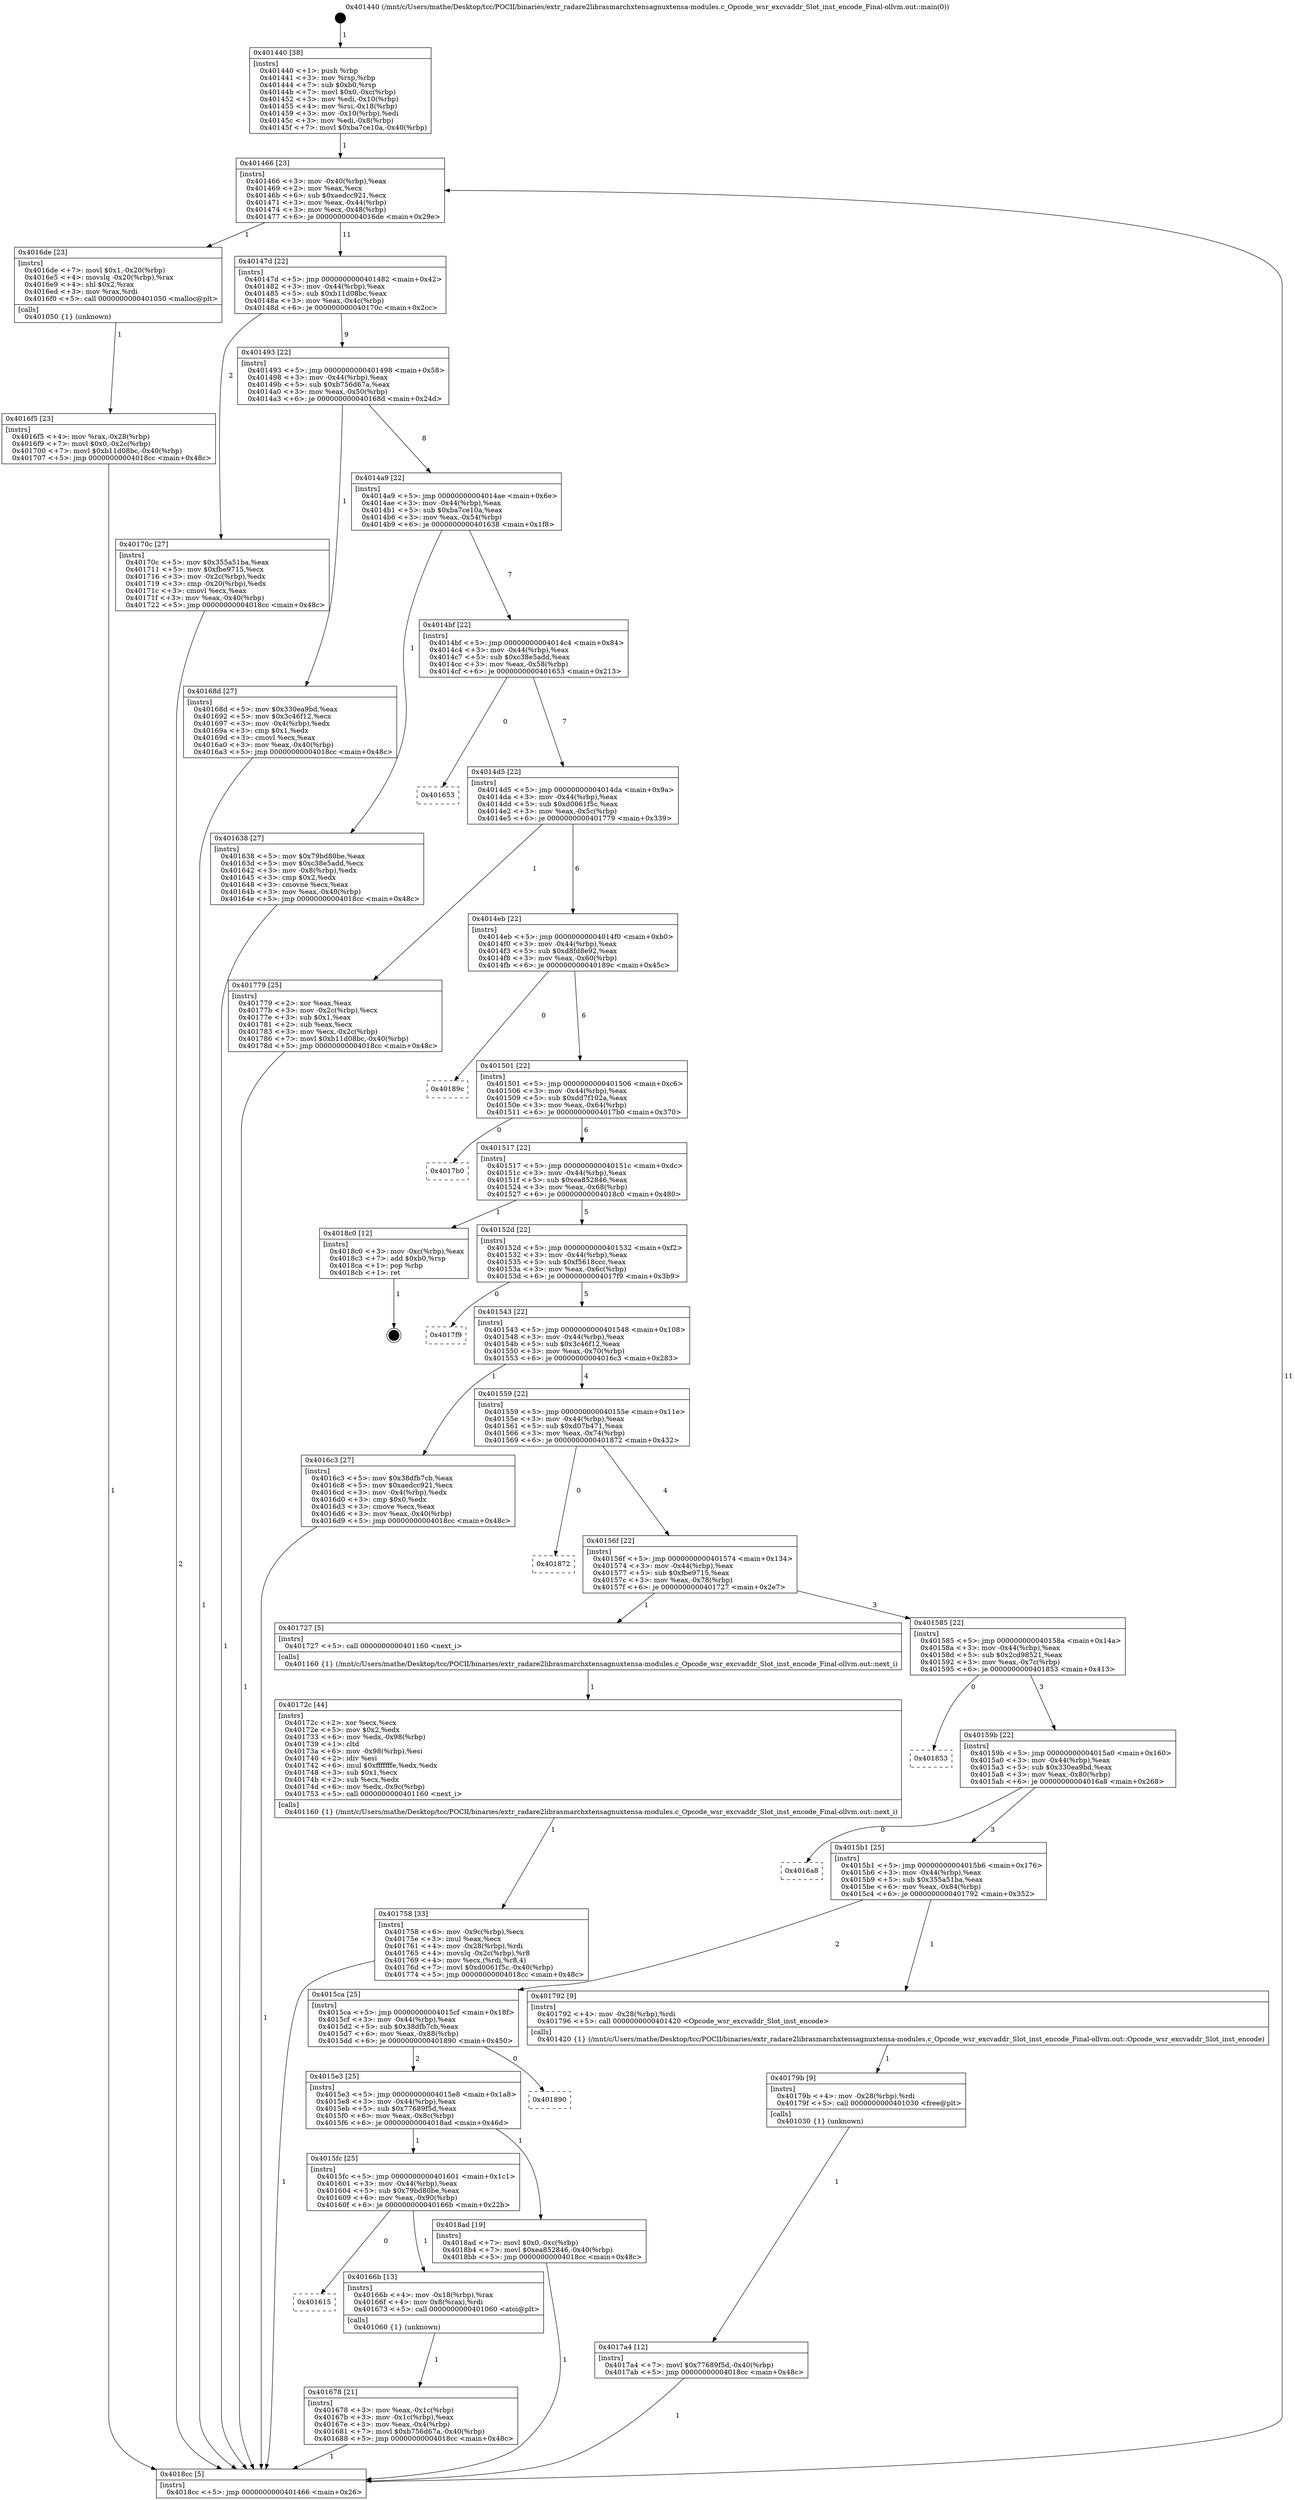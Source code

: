 digraph "0x401440" {
  label = "0x401440 (/mnt/c/Users/mathe/Desktop/tcc/POCII/binaries/extr_radare2librasmarchxtensagnuxtensa-modules.c_Opcode_wsr_excvaddr_Slot_inst_encode_Final-ollvm.out::main(0))"
  labelloc = "t"
  node[shape=record]

  Entry [label="",width=0.3,height=0.3,shape=circle,fillcolor=black,style=filled]
  "0x401466" [label="{
     0x401466 [23]\l
     | [instrs]\l
     &nbsp;&nbsp;0x401466 \<+3\>: mov -0x40(%rbp),%eax\l
     &nbsp;&nbsp;0x401469 \<+2\>: mov %eax,%ecx\l
     &nbsp;&nbsp;0x40146b \<+6\>: sub $0xaedcc921,%ecx\l
     &nbsp;&nbsp;0x401471 \<+3\>: mov %eax,-0x44(%rbp)\l
     &nbsp;&nbsp;0x401474 \<+3\>: mov %ecx,-0x48(%rbp)\l
     &nbsp;&nbsp;0x401477 \<+6\>: je 00000000004016de \<main+0x29e\>\l
  }"]
  "0x4016de" [label="{
     0x4016de [23]\l
     | [instrs]\l
     &nbsp;&nbsp;0x4016de \<+7\>: movl $0x1,-0x20(%rbp)\l
     &nbsp;&nbsp;0x4016e5 \<+4\>: movslq -0x20(%rbp),%rax\l
     &nbsp;&nbsp;0x4016e9 \<+4\>: shl $0x2,%rax\l
     &nbsp;&nbsp;0x4016ed \<+3\>: mov %rax,%rdi\l
     &nbsp;&nbsp;0x4016f0 \<+5\>: call 0000000000401050 \<malloc@plt\>\l
     | [calls]\l
     &nbsp;&nbsp;0x401050 \{1\} (unknown)\l
  }"]
  "0x40147d" [label="{
     0x40147d [22]\l
     | [instrs]\l
     &nbsp;&nbsp;0x40147d \<+5\>: jmp 0000000000401482 \<main+0x42\>\l
     &nbsp;&nbsp;0x401482 \<+3\>: mov -0x44(%rbp),%eax\l
     &nbsp;&nbsp;0x401485 \<+5\>: sub $0xb11d08bc,%eax\l
     &nbsp;&nbsp;0x40148a \<+3\>: mov %eax,-0x4c(%rbp)\l
     &nbsp;&nbsp;0x40148d \<+6\>: je 000000000040170c \<main+0x2cc\>\l
  }"]
  Exit [label="",width=0.3,height=0.3,shape=circle,fillcolor=black,style=filled,peripheries=2]
  "0x40170c" [label="{
     0x40170c [27]\l
     | [instrs]\l
     &nbsp;&nbsp;0x40170c \<+5\>: mov $0x355a51ba,%eax\l
     &nbsp;&nbsp;0x401711 \<+5\>: mov $0xfbe9715,%ecx\l
     &nbsp;&nbsp;0x401716 \<+3\>: mov -0x2c(%rbp),%edx\l
     &nbsp;&nbsp;0x401719 \<+3\>: cmp -0x20(%rbp),%edx\l
     &nbsp;&nbsp;0x40171c \<+3\>: cmovl %ecx,%eax\l
     &nbsp;&nbsp;0x40171f \<+3\>: mov %eax,-0x40(%rbp)\l
     &nbsp;&nbsp;0x401722 \<+5\>: jmp 00000000004018cc \<main+0x48c\>\l
  }"]
  "0x401493" [label="{
     0x401493 [22]\l
     | [instrs]\l
     &nbsp;&nbsp;0x401493 \<+5\>: jmp 0000000000401498 \<main+0x58\>\l
     &nbsp;&nbsp;0x401498 \<+3\>: mov -0x44(%rbp),%eax\l
     &nbsp;&nbsp;0x40149b \<+5\>: sub $0xb756d67a,%eax\l
     &nbsp;&nbsp;0x4014a0 \<+3\>: mov %eax,-0x50(%rbp)\l
     &nbsp;&nbsp;0x4014a3 \<+6\>: je 000000000040168d \<main+0x24d\>\l
  }"]
  "0x4017a4" [label="{
     0x4017a4 [12]\l
     | [instrs]\l
     &nbsp;&nbsp;0x4017a4 \<+7\>: movl $0x77689f5d,-0x40(%rbp)\l
     &nbsp;&nbsp;0x4017ab \<+5\>: jmp 00000000004018cc \<main+0x48c\>\l
  }"]
  "0x40168d" [label="{
     0x40168d [27]\l
     | [instrs]\l
     &nbsp;&nbsp;0x40168d \<+5\>: mov $0x330ea9bd,%eax\l
     &nbsp;&nbsp;0x401692 \<+5\>: mov $0x3c46f12,%ecx\l
     &nbsp;&nbsp;0x401697 \<+3\>: mov -0x4(%rbp),%edx\l
     &nbsp;&nbsp;0x40169a \<+3\>: cmp $0x1,%edx\l
     &nbsp;&nbsp;0x40169d \<+3\>: cmovl %ecx,%eax\l
     &nbsp;&nbsp;0x4016a0 \<+3\>: mov %eax,-0x40(%rbp)\l
     &nbsp;&nbsp;0x4016a3 \<+5\>: jmp 00000000004018cc \<main+0x48c\>\l
  }"]
  "0x4014a9" [label="{
     0x4014a9 [22]\l
     | [instrs]\l
     &nbsp;&nbsp;0x4014a9 \<+5\>: jmp 00000000004014ae \<main+0x6e\>\l
     &nbsp;&nbsp;0x4014ae \<+3\>: mov -0x44(%rbp),%eax\l
     &nbsp;&nbsp;0x4014b1 \<+5\>: sub $0xba7ce10a,%eax\l
     &nbsp;&nbsp;0x4014b6 \<+3\>: mov %eax,-0x54(%rbp)\l
     &nbsp;&nbsp;0x4014b9 \<+6\>: je 0000000000401638 \<main+0x1f8\>\l
  }"]
  "0x40179b" [label="{
     0x40179b [9]\l
     | [instrs]\l
     &nbsp;&nbsp;0x40179b \<+4\>: mov -0x28(%rbp),%rdi\l
     &nbsp;&nbsp;0x40179f \<+5\>: call 0000000000401030 \<free@plt\>\l
     | [calls]\l
     &nbsp;&nbsp;0x401030 \{1\} (unknown)\l
  }"]
  "0x401638" [label="{
     0x401638 [27]\l
     | [instrs]\l
     &nbsp;&nbsp;0x401638 \<+5\>: mov $0x79bd80be,%eax\l
     &nbsp;&nbsp;0x40163d \<+5\>: mov $0xc38e5add,%ecx\l
     &nbsp;&nbsp;0x401642 \<+3\>: mov -0x8(%rbp),%edx\l
     &nbsp;&nbsp;0x401645 \<+3\>: cmp $0x2,%edx\l
     &nbsp;&nbsp;0x401648 \<+3\>: cmovne %ecx,%eax\l
     &nbsp;&nbsp;0x40164b \<+3\>: mov %eax,-0x40(%rbp)\l
     &nbsp;&nbsp;0x40164e \<+5\>: jmp 00000000004018cc \<main+0x48c\>\l
  }"]
  "0x4014bf" [label="{
     0x4014bf [22]\l
     | [instrs]\l
     &nbsp;&nbsp;0x4014bf \<+5\>: jmp 00000000004014c4 \<main+0x84\>\l
     &nbsp;&nbsp;0x4014c4 \<+3\>: mov -0x44(%rbp),%eax\l
     &nbsp;&nbsp;0x4014c7 \<+5\>: sub $0xc38e5add,%eax\l
     &nbsp;&nbsp;0x4014cc \<+3\>: mov %eax,-0x58(%rbp)\l
     &nbsp;&nbsp;0x4014cf \<+6\>: je 0000000000401653 \<main+0x213\>\l
  }"]
  "0x4018cc" [label="{
     0x4018cc [5]\l
     | [instrs]\l
     &nbsp;&nbsp;0x4018cc \<+5\>: jmp 0000000000401466 \<main+0x26\>\l
  }"]
  "0x401440" [label="{
     0x401440 [38]\l
     | [instrs]\l
     &nbsp;&nbsp;0x401440 \<+1\>: push %rbp\l
     &nbsp;&nbsp;0x401441 \<+3\>: mov %rsp,%rbp\l
     &nbsp;&nbsp;0x401444 \<+7\>: sub $0xb0,%rsp\l
     &nbsp;&nbsp;0x40144b \<+7\>: movl $0x0,-0xc(%rbp)\l
     &nbsp;&nbsp;0x401452 \<+3\>: mov %edi,-0x10(%rbp)\l
     &nbsp;&nbsp;0x401455 \<+4\>: mov %rsi,-0x18(%rbp)\l
     &nbsp;&nbsp;0x401459 \<+3\>: mov -0x10(%rbp),%edi\l
     &nbsp;&nbsp;0x40145c \<+3\>: mov %edi,-0x8(%rbp)\l
     &nbsp;&nbsp;0x40145f \<+7\>: movl $0xba7ce10a,-0x40(%rbp)\l
  }"]
  "0x401758" [label="{
     0x401758 [33]\l
     | [instrs]\l
     &nbsp;&nbsp;0x401758 \<+6\>: mov -0x9c(%rbp),%ecx\l
     &nbsp;&nbsp;0x40175e \<+3\>: imul %eax,%ecx\l
     &nbsp;&nbsp;0x401761 \<+4\>: mov -0x28(%rbp),%rdi\l
     &nbsp;&nbsp;0x401765 \<+4\>: movslq -0x2c(%rbp),%r8\l
     &nbsp;&nbsp;0x401769 \<+4\>: mov %ecx,(%rdi,%r8,4)\l
     &nbsp;&nbsp;0x40176d \<+7\>: movl $0xd0061f5c,-0x40(%rbp)\l
     &nbsp;&nbsp;0x401774 \<+5\>: jmp 00000000004018cc \<main+0x48c\>\l
  }"]
  "0x401653" [label="{
     0x401653\l
  }", style=dashed]
  "0x4014d5" [label="{
     0x4014d5 [22]\l
     | [instrs]\l
     &nbsp;&nbsp;0x4014d5 \<+5\>: jmp 00000000004014da \<main+0x9a\>\l
     &nbsp;&nbsp;0x4014da \<+3\>: mov -0x44(%rbp),%eax\l
     &nbsp;&nbsp;0x4014dd \<+5\>: sub $0xd0061f5c,%eax\l
     &nbsp;&nbsp;0x4014e2 \<+3\>: mov %eax,-0x5c(%rbp)\l
     &nbsp;&nbsp;0x4014e5 \<+6\>: je 0000000000401779 \<main+0x339\>\l
  }"]
  "0x40172c" [label="{
     0x40172c [44]\l
     | [instrs]\l
     &nbsp;&nbsp;0x40172c \<+2\>: xor %ecx,%ecx\l
     &nbsp;&nbsp;0x40172e \<+5\>: mov $0x2,%edx\l
     &nbsp;&nbsp;0x401733 \<+6\>: mov %edx,-0x98(%rbp)\l
     &nbsp;&nbsp;0x401739 \<+1\>: cltd\l
     &nbsp;&nbsp;0x40173a \<+6\>: mov -0x98(%rbp),%esi\l
     &nbsp;&nbsp;0x401740 \<+2\>: idiv %esi\l
     &nbsp;&nbsp;0x401742 \<+6\>: imul $0xfffffffe,%edx,%edx\l
     &nbsp;&nbsp;0x401748 \<+3\>: sub $0x1,%ecx\l
     &nbsp;&nbsp;0x40174b \<+2\>: sub %ecx,%edx\l
     &nbsp;&nbsp;0x40174d \<+6\>: mov %edx,-0x9c(%rbp)\l
     &nbsp;&nbsp;0x401753 \<+5\>: call 0000000000401160 \<next_i\>\l
     | [calls]\l
     &nbsp;&nbsp;0x401160 \{1\} (/mnt/c/Users/mathe/Desktop/tcc/POCII/binaries/extr_radare2librasmarchxtensagnuxtensa-modules.c_Opcode_wsr_excvaddr_Slot_inst_encode_Final-ollvm.out::next_i)\l
  }"]
  "0x401779" [label="{
     0x401779 [25]\l
     | [instrs]\l
     &nbsp;&nbsp;0x401779 \<+2\>: xor %eax,%eax\l
     &nbsp;&nbsp;0x40177b \<+3\>: mov -0x2c(%rbp),%ecx\l
     &nbsp;&nbsp;0x40177e \<+3\>: sub $0x1,%eax\l
     &nbsp;&nbsp;0x401781 \<+2\>: sub %eax,%ecx\l
     &nbsp;&nbsp;0x401783 \<+3\>: mov %ecx,-0x2c(%rbp)\l
     &nbsp;&nbsp;0x401786 \<+7\>: movl $0xb11d08bc,-0x40(%rbp)\l
     &nbsp;&nbsp;0x40178d \<+5\>: jmp 00000000004018cc \<main+0x48c\>\l
  }"]
  "0x4014eb" [label="{
     0x4014eb [22]\l
     | [instrs]\l
     &nbsp;&nbsp;0x4014eb \<+5\>: jmp 00000000004014f0 \<main+0xb0\>\l
     &nbsp;&nbsp;0x4014f0 \<+3\>: mov -0x44(%rbp),%eax\l
     &nbsp;&nbsp;0x4014f3 \<+5\>: sub $0xd8fd8e92,%eax\l
     &nbsp;&nbsp;0x4014f8 \<+3\>: mov %eax,-0x60(%rbp)\l
     &nbsp;&nbsp;0x4014fb \<+6\>: je 000000000040189c \<main+0x45c\>\l
  }"]
  "0x4016f5" [label="{
     0x4016f5 [23]\l
     | [instrs]\l
     &nbsp;&nbsp;0x4016f5 \<+4\>: mov %rax,-0x28(%rbp)\l
     &nbsp;&nbsp;0x4016f9 \<+7\>: movl $0x0,-0x2c(%rbp)\l
     &nbsp;&nbsp;0x401700 \<+7\>: movl $0xb11d08bc,-0x40(%rbp)\l
     &nbsp;&nbsp;0x401707 \<+5\>: jmp 00000000004018cc \<main+0x48c\>\l
  }"]
  "0x40189c" [label="{
     0x40189c\l
  }", style=dashed]
  "0x401501" [label="{
     0x401501 [22]\l
     | [instrs]\l
     &nbsp;&nbsp;0x401501 \<+5\>: jmp 0000000000401506 \<main+0xc6\>\l
     &nbsp;&nbsp;0x401506 \<+3\>: mov -0x44(%rbp),%eax\l
     &nbsp;&nbsp;0x401509 \<+5\>: sub $0xdd7f102a,%eax\l
     &nbsp;&nbsp;0x40150e \<+3\>: mov %eax,-0x64(%rbp)\l
     &nbsp;&nbsp;0x401511 \<+6\>: je 00000000004017b0 \<main+0x370\>\l
  }"]
  "0x401678" [label="{
     0x401678 [21]\l
     | [instrs]\l
     &nbsp;&nbsp;0x401678 \<+3\>: mov %eax,-0x1c(%rbp)\l
     &nbsp;&nbsp;0x40167b \<+3\>: mov -0x1c(%rbp),%eax\l
     &nbsp;&nbsp;0x40167e \<+3\>: mov %eax,-0x4(%rbp)\l
     &nbsp;&nbsp;0x401681 \<+7\>: movl $0xb756d67a,-0x40(%rbp)\l
     &nbsp;&nbsp;0x401688 \<+5\>: jmp 00000000004018cc \<main+0x48c\>\l
  }"]
  "0x4017b0" [label="{
     0x4017b0\l
  }", style=dashed]
  "0x401517" [label="{
     0x401517 [22]\l
     | [instrs]\l
     &nbsp;&nbsp;0x401517 \<+5\>: jmp 000000000040151c \<main+0xdc\>\l
     &nbsp;&nbsp;0x40151c \<+3\>: mov -0x44(%rbp),%eax\l
     &nbsp;&nbsp;0x40151f \<+5\>: sub $0xea852846,%eax\l
     &nbsp;&nbsp;0x401524 \<+3\>: mov %eax,-0x68(%rbp)\l
     &nbsp;&nbsp;0x401527 \<+6\>: je 00000000004018c0 \<main+0x480\>\l
  }"]
  "0x401615" [label="{
     0x401615\l
  }", style=dashed]
  "0x4018c0" [label="{
     0x4018c0 [12]\l
     | [instrs]\l
     &nbsp;&nbsp;0x4018c0 \<+3\>: mov -0xc(%rbp),%eax\l
     &nbsp;&nbsp;0x4018c3 \<+7\>: add $0xb0,%rsp\l
     &nbsp;&nbsp;0x4018ca \<+1\>: pop %rbp\l
     &nbsp;&nbsp;0x4018cb \<+1\>: ret\l
  }"]
  "0x40152d" [label="{
     0x40152d [22]\l
     | [instrs]\l
     &nbsp;&nbsp;0x40152d \<+5\>: jmp 0000000000401532 \<main+0xf2\>\l
     &nbsp;&nbsp;0x401532 \<+3\>: mov -0x44(%rbp),%eax\l
     &nbsp;&nbsp;0x401535 \<+5\>: sub $0xf5618ccc,%eax\l
     &nbsp;&nbsp;0x40153a \<+3\>: mov %eax,-0x6c(%rbp)\l
     &nbsp;&nbsp;0x40153d \<+6\>: je 00000000004017f9 \<main+0x3b9\>\l
  }"]
  "0x40166b" [label="{
     0x40166b [13]\l
     | [instrs]\l
     &nbsp;&nbsp;0x40166b \<+4\>: mov -0x18(%rbp),%rax\l
     &nbsp;&nbsp;0x40166f \<+4\>: mov 0x8(%rax),%rdi\l
     &nbsp;&nbsp;0x401673 \<+5\>: call 0000000000401060 \<atoi@plt\>\l
     | [calls]\l
     &nbsp;&nbsp;0x401060 \{1\} (unknown)\l
  }"]
  "0x4017f9" [label="{
     0x4017f9\l
  }", style=dashed]
  "0x401543" [label="{
     0x401543 [22]\l
     | [instrs]\l
     &nbsp;&nbsp;0x401543 \<+5\>: jmp 0000000000401548 \<main+0x108\>\l
     &nbsp;&nbsp;0x401548 \<+3\>: mov -0x44(%rbp),%eax\l
     &nbsp;&nbsp;0x40154b \<+5\>: sub $0x3c46f12,%eax\l
     &nbsp;&nbsp;0x401550 \<+3\>: mov %eax,-0x70(%rbp)\l
     &nbsp;&nbsp;0x401553 \<+6\>: je 00000000004016c3 \<main+0x283\>\l
  }"]
  "0x4015fc" [label="{
     0x4015fc [25]\l
     | [instrs]\l
     &nbsp;&nbsp;0x4015fc \<+5\>: jmp 0000000000401601 \<main+0x1c1\>\l
     &nbsp;&nbsp;0x401601 \<+3\>: mov -0x44(%rbp),%eax\l
     &nbsp;&nbsp;0x401604 \<+5\>: sub $0x79bd80be,%eax\l
     &nbsp;&nbsp;0x401609 \<+6\>: mov %eax,-0x90(%rbp)\l
     &nbsp;&nbsp;0x40160f \<+6\>: je 000000000040166b \<main+0x22b\>\l
  }"]
  "0x4016c3" [label="{
     0x4016c3 [27]\l
     | [instrs]\l
     &nbsp;&nbsp;0x4016c3 \<+5\>: mov $0x38dfb7cb,%eax\l
     &nbsp;&nbsp;0x4016c8 \<+5\>: mov $0xaedcc921,%ecx\l
     &nbsp;&nbsp;0x4016cd \<+3\>: mov -0x4(%rbp),%edx\l
     &nbsp;&nbsp;0x4016d0 \<+3\>: cmp $0x0,%edx\l
     &nbsp;&nbsp;0x4016d3 \<+3\>: cmove %ecx,%eax\l
     &nbsp;&nbsp;0x4016d6 \<+3\>: mov %eax,-0x40(%rbp)\l
     &nbsp;&nbsp;0x4016d9 \<+5\>: jmp 00000000004018cc \<main+0x48c\>\l
  }"]
  "0x401559" [label="{
     0x401559 [22]\l
     | [instrs]\l
     &nbsp;&nbsp;0x401559 \<+5\>: jmp 000000000040155e \<main+0x11e\>\l
     &nbsp;&nbsp;0x40155e \<+3\>: mov -0x44(%rbp),%eax\l
     &nbsp;&nbsp;0x401561 \<+5\>: sub $0xd07b471,%eax\l
     &nbsp;&nbsp;0x401566 \<+3\>: mov %eax,-0x74(%rbp)\l
     &nbsp;&nbsp;0x401569 \<+6\>: je 0000000000401872 \<main+0x432\>\l
  }"]
  "0x4018ad" [label="{
     0x4018ad [19]\l
     | [instrs]\l
     &nbsp;&nbsp;0x4018ad \<+7\>: movl $0x0,-0xc(%rbp)\l
     &nbsp;&nbsp;0x4018b4 \<+7\>: movl $0xea852846,-0x40(%rbp)\l
     &nbsp;&nbsp;0x4018bb \<+5\>: jmp 00000000004018cc \<main+0x48c\>\l
  }"]
  "0x401872" [label="{
     0x401872\l
  }", style=dashed]
  "0x40156f" [label="{
     0x40156f [22]\l
     | [instrs]\l
     &nbsp;&nbsp;0x40156f \<+5\>: jmp 0000000000401574 \<main+0x134\>\l
     &nbsp;&nbsp;0x401574 \<+3\>: mov -0x44(%rbp),%eax\l
     &nbsp;&nbsp;0x401577 \<+5\>: sub $0xfbe9715,%eax\l
     &nbsp;&nbsp;0x40157c \<+3\>: mov %eax,-0x78(%rbp)\l
     &nbsp;&nbsp;0x40157f \<+6\>: je 0000000000401727 \<main+0x2e7\>\l
  }"]
  "0x4015e3" [label="{
     0x4015e3 [25]\l
     | [instrs]\l
     &nbsp;&nbsp;0x4015e3 \<+5\>: jmp 00000000004015e8 \<main+0x1a8\>\l
     &nbsp;&nbsp;0x4015e8 \<+3\>: mov -0x44(%rbp),%eax\l
     &nbsp;&nbsp;0x4015eb \<+5\>: sub $0x77689f5d,%eax\l
     &nbsp;&nbsp;0x4015f0 \<+6\>: mov %eax,-0x8c(%rbp)\l
     &nbsp;&nbsp;0x4015f6 \<+6\>: je 00000000004018ad \<main+0x46d\>\l
  }"]
  "0x401727" [label="{
     0x401727 [5]\l
     | [instrs]\l
     &nbsp;&nbsp;0x401727 \<+5\>: call 0000000000401160 \<next_i\>\l
     | [calls]\l
     &nbsp;&nbsp;0x401160 \{1\} (/mnt/c/Users/mathe/Desktop/tcc/POCII/binaries/extr_radare2librasmarchxtensagnuxtensa-modules.c_Opcode_wsr_excvaddr_Slot_inst_encode_Final-ollvm.out::next_i)\l
  }"]
  "0x401585" [label="{
     0x401585 [22]\l
     | [instrs]\l
     &nbsp;&nbsp;0x401585 \<+5\>: jmp 000000000040158a \<main+0x14a\>\l
     &nbsp;&nbsp;0x40158a \<+3\>: mov -0x44(%rbp),%eax\l
     &nbsp;&nbsp;0x40158d \<+5\>: sub $0x2cd98521,%eax\l
     &nbsp;&nbsp;0x401592 \<+3\>: mov %eax,-0x7c(%rbp)\l
     &nbsp;&nbsp;0x401595 \<+6\>: je 0000000000401853 \<main+0x413\>\l
  }"]
  "0x401890" [label="{
     0x401890\l
  }", style=dashed]
  "0x401853" [label="{
     0x401853\l
  }", style=dashed]
  "0x40159b" [label="{
     0x40159b [22]\l
     | [instrs]\l
     &nbsp;&nbsp;0x40159b \<+5\>: jmp 00000000004015a0 \<main+0x160\>\l
     &nbsp;&nbsp;0x4015a0 \<+3\>: mov -0x44(%rbp),%eax\l
     &nbsp;&nbsp;0x4015a3 \<+5\>: sub $0x330ea9bd,%eax\l
     &nbsp;&nbsp;0x4015a8 \<+3\>: mov %eax,-0x80(%rbp)\l
     &nbsp;&nbsp;0x4015ab \<+6\>: je 00000000004016a8 \<main+0x268\>\l
  }"]
  "0x4015ca" [label="{
     0x4015ca [25]\l
     | [instrs]\l
     &nbsp;&nbsp;0x4015ca \<+5\>: jmp 00000000004015cf \<main+0x18f\>\l
     &nbsp;&nbsp;0x4015cf \<+3\>: mov -0x44(%rbp),%eax\l
     &nbsp;&nbsp;0x4015d2 \<+5\>: sub $0x38dfb7cb,%eax\l
     &nbsp;&nbsp;0x4015d7 \<+6\>: mov %eax,-0x88(%rbp)\l
     &nbsp;&nbsp;0x4015dd \<+6\>: je 0000000000401890 \<main+0x450\>\l
  }"]
  "0x4016a8" [label="{
     0x4016a8\l
  }", style=dashed]
  "0x4015b1" [label="{
     0x4015b1 [25]\l
     | [instrs]\l
     &nbsp;&nbsp;0x4015b1 \<+5\>: jmp 00000000004015b6 \<main+0x176\>\l
     &nbsp;&nbsp;0x4015b6 \<+3\>: mov -0x44(%rbp),%eax\l
     &nbsp;&nbsp;0x4015b9 \<+5\>: sub $0x355a51ba,%eax\l
     &nbsp;&nbsp;0x4015be \<+6\>: mov %eax,-0x84(%rbp)\l
     &nbsp;&nbsp;0x4015c4 \<+6\>: je 0000000000401792 \<main+0x352\>\l
  }"]
  "0x401792" [label="{
     0x401792 [9]\l
     | [instrs]\l
     &nbsp;&nbsp;0x401792 \<+4\>: mov -0x28(%rbp),%rdi\l
     &nbsp;&nbsp;0x401796 \<+5\>: call 0000000000401420 \<Opcode_wsr_excvaddr_Slot_inst_encode\>\l
     | [calls]\l
     &nbsp;&nbsp;0x401420 \{1\} (/mnt/c/Users/mathe/Desktop/tcc/POCII/binaries/extr_radare2librasmarchxtensagnuxtensa-modules.c_Opcode_wsr_excvaddr_Slot_inst_encode_Final-ollvm.out::Opcode_wsr_excvaddr_Slot_inst_encode)\l
  }"]
  Entry -> "0x401440" [label=" 1"]
  "0x401466" -> "0x4016de" [label=" 1"]
  "0x401466" -> "0x40147d" [label=" 11"]
  "0x4018c0" -> Exit [label=" 1"]
  "0x40147d" -> "0x40170c" [label=" 2"]
  "0x40147d" -> "0x401493" [label=" 9"]
  "0x4018ad" -> "0x4018cc" [label=" 1"]
  "0x401493" -> "0x40168d" [label=" 1"]
  "0x401493" -> "0x4014a9" [label=" 8"]
  "0x4017a4" -> "0x4018cc" [label=" 1"]
  "0x4014a9" -> "0x401638" [label=" 1"]
  "0x4014a9" -> "0x4014bf" [label=" 7"]
  "0x401638" -> "0x4018cc" [label=" 1"]
  "0x401440" -> "0x401466" [label=" 1"]
  "0x4018cc" -> "0x401466" [label=" 11"]
  "0x40179b" -> "0x4017a4" [label=" 1"]
  "0x4014bf" -> "0x401653" [label=" 0"]
  "0x4014bf" -> "0x4014d5" [label=" 7"]
  "0x401792" -> "0x40179b" [label=" 1"]
  "0x4014d5" -> "0x401779" [label=" 1"]
  "0x4014d5" -> "0x4014eb" [label=" 6"]
  "0x401779" -> "0x4018cc" [label=" 1"]
  "0x4014eb" -> "0x40189c" [label=" 0"]
  "0x4014eb" -> "0x401501" [label=" 6"]
  "0x401758" -> "0x4018cc" [label=" 1"]
  "0x401501" -> "0x4017b0" [label=" 0"]
  "0x401501" -> "0x401517" [label=" 6"]
  "0x40172c" -> "0x401758" [label=" 1"]
  "0x401517" -> "0x4018c0" [label=" 1"]
  "0x401517" -> "0x40152d" [label=" 5"]
  "0x401727" -> "0x40172c" [label=" 1"]
  "0x40152d" -> "0x4017f9" [label=" 0"]
  "0x40152d" -> "0x401543" [label=" 5"]
  "0x40170c" -> "0x4018cc" [label=" 2"]
  "0x401543" -> "0x4016c3" [label=" 1"]
  "0x401543" -> "0x401559" [label=" 4"]
  "0x4016de" -> "0x4016f5" [label=" 1"]
  "0x401559" -> "0x401872" [label=" 0"]
  "0x401559" -> "0x40156f" [label=" 4"]
  "0x4016c3" -> "0x4018cc" [label=" 1"]
  "0x40156f" -> "0x401727" [label=" 1"]
  "0x40156f" -> "0x401585" [label=" 3"]
  "0x401678" -> "0x4018cc" [label=" 1"]
  "0x401585" -> "0x401853" [label=" 0"]
  "0x401585" -> "0x40159b" [label=" 3"]
  "0x40166b" -> "0x401678" [label=" 1"]
  "0x40159b" -> "0x4016a8" [label=" 0"]
  "0x40159b" -> "0x4015b1" [label=" 3"]
  "0x4015fc" -> "0x40166b" [label=" 1"]
  "0x4015b1" -> "0x401792" [label=" 1"]
  "0x4015b1" -> "0x4015ca" [label=" 2"]
  "0x4015fc" -> "0x401615" [label=" 0"]
  "0x4015ca" -> "0x401890" [label=" 0"]
  "0x4015ca" -> "0x4015e3" [label=" 2"]
  "0x40168d" -> "0x4018cc" [label=" 1"]
  "0x4015e3" -> "0x4018ad" [label=" 1"]
  "0x4015e3" -> "0x4015fc" [label=" 1"]
  "0x4016f5" -> "0x4018cc" [label=" 1"]
}
